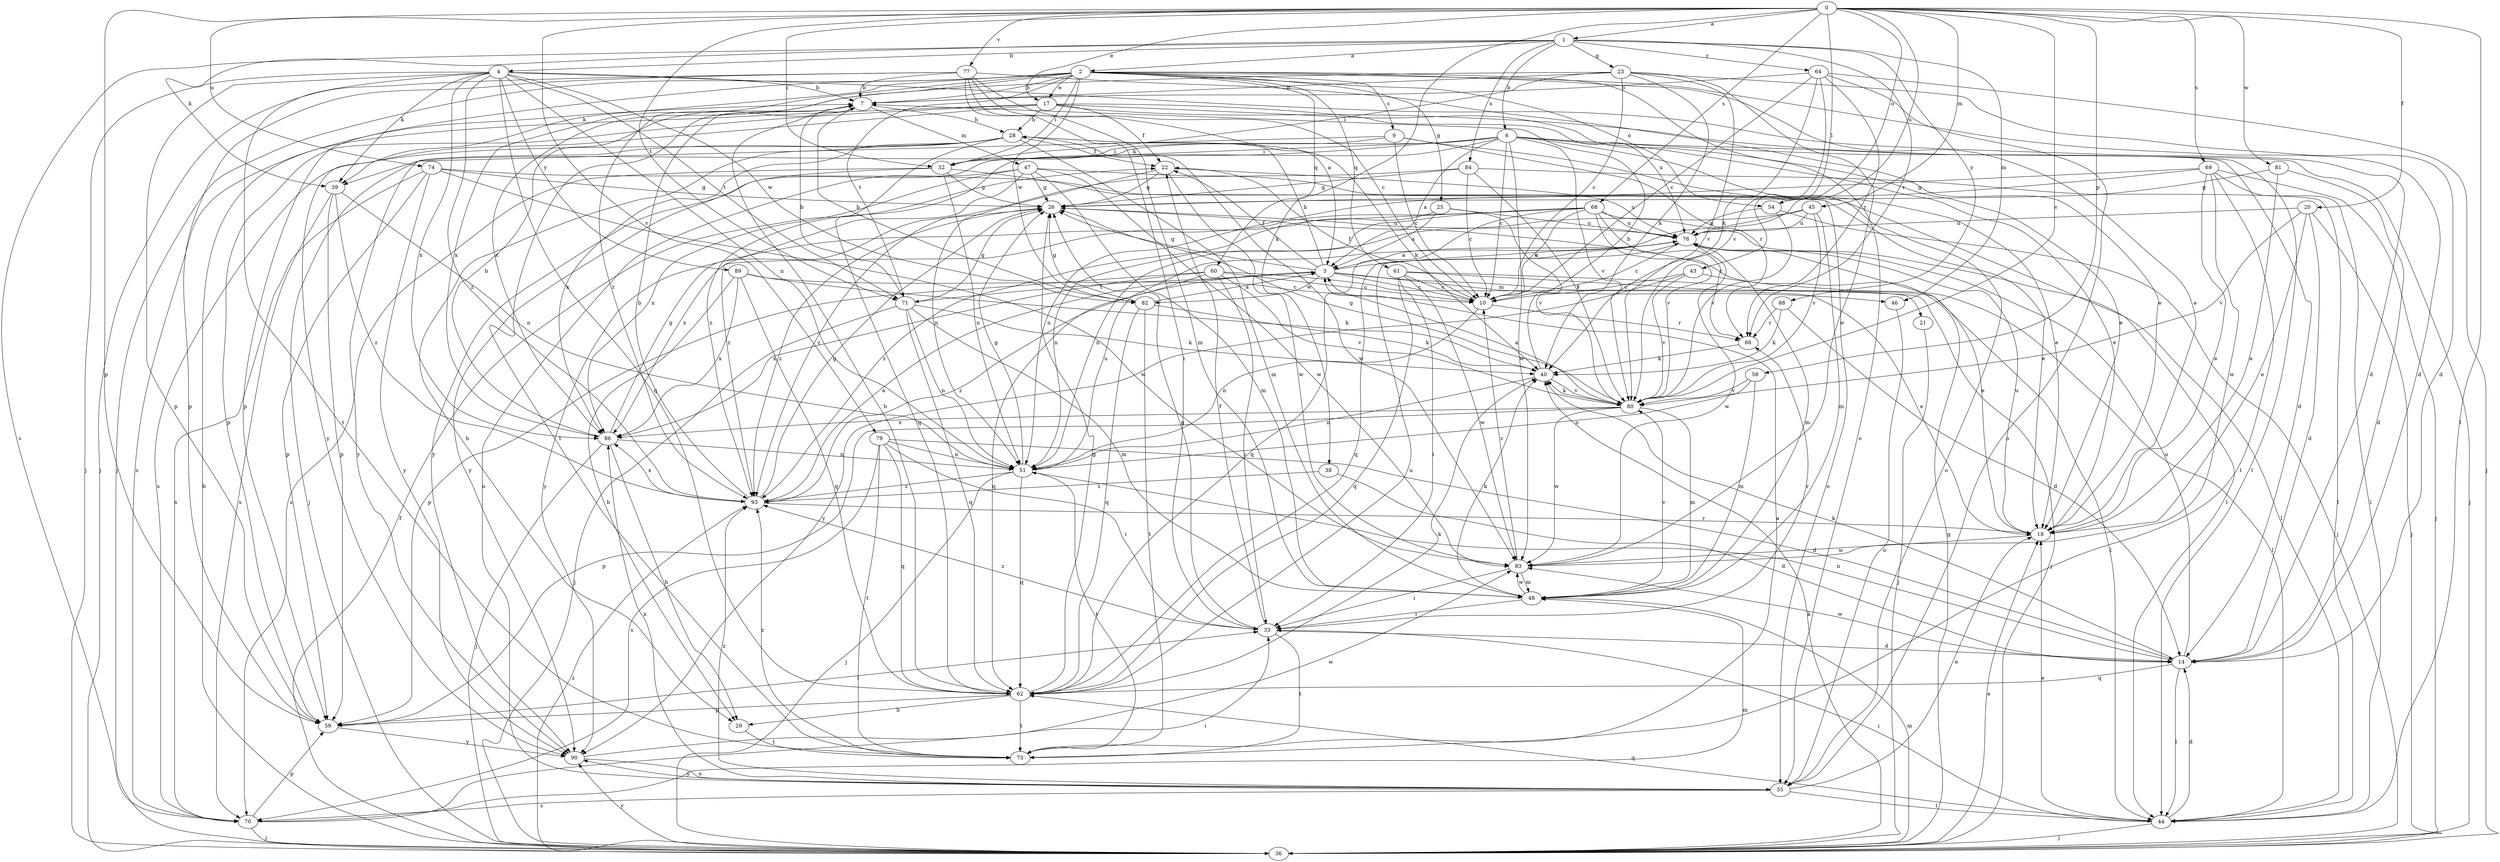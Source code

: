 strict digraph  {
0;
1;
2;
3;
4;
6;
7;
9;
10;
14;
17;
18;
20;
21;
22;
23;
25;
26;
28;
29;
32;
33;
36;
38;
39;
40;
43;
44;
45;
46;
47;
48;
51;
54;
55;
58;
59;
60;
61;
62;
64;
66;
68;
69;
70;
71;
73;
74;
76;
77;
79;
80;
81;
82;
83;
84;
86;
88;
89;
90;
93;
0 -> 1  [label=a];
0 -> 17  [label=e];
0 -> 20  [label=f];
0 -> 32  [label=i];
0 -> 38  [label=k];
0 -> 43  [label=l];
0 -> 44  [label=l];
0 -> 45  [label=m];
0 -> 54  [label=o];
0 -> 58  [label=p];
0 -> 59  [label=p];
0 -> 68  [label=s];
0 -> 69  [label=s];
0 -> 71  [label=t];
0 -> 74  [label=u];
0 -> 76  [label=u];
0 -> 77  [label=v];
0 -> 79  [label=v];
0 -> 80  [label=v];
0 -> 81  [label=w];
1 -> 2  [label=a];
1 -> 4  [label=b];
1 -> 6  [label=b];
1 -> 23  [label=g];
1 -> 39  [label=k];
1 -> 46  [label=m];
1 -> 64  [label=r];
1 -> 66  [label=r];
1 -> 70  [label=s];
1 -> 84  [label=x];
1 -> 88  [label=y];
2 -> 7  [label=b];
2 -> 9  [label=c];
2 -> 14  [label=d];
2 -> 17  [label=e];
2 -> 18  [label=e];
2 -> 25  [label=g];
2 -> 32  [label=i];
2 -> 36  [label=j];
2 -> 39  [label=k];
2 -> 54  [label=o];
2 -> 55  [label=o];
2 -> 59  [label=p];
2 -> 60  [label=q];
2 -> 61  [label=q];
2 -> 71  [label=t];
2 -> 82  [label=w];
2 -> 86  [label=x];
2 -> 93  [label=z];
3 -> 10  [label=c];
3 -> 21  [label=f];
3 -> 22  [label=f];
3 -> 26  [label=g];
3 -> 28  [label=h];
3 -> 46  [label=m];
3 -> 71  [label=t];
3 -> 76  [label=u];
3 -> 82  [label=w];
3 -> 93  [label=z];
4 -> 7  [label=b];
4 -> 14  [label=d];
4 -> 36  [label=j];
4 -> 39  [label=k];
4 -> 51  [label=n];
4 -> 59  [label=p];
4 -> 62  [label=q];
4 -> 71  [label=t];
4 -> 73  [label=t];
4 -> 82  [label=w];
4 -> 86  [label=x];
4 -> 89  [label=y];
4 -> 93  [label=z];
6 -> 3  [label=a];
6 -> 10  [label=c];
6 -> 14  [label=d];
6 -> 18  [label=e];
6 -> 32  [label=i];
6 -> 36  [label=j];
6 -> 39  [label=k];
6 -> 55  [label=o];
6 -> 80  [label=v];
6 -> 83  [label=w];
6 -> 90  [label=y];
6 -> 93  [label=z];
7 -> 28  [label=h];
7 -> 47  [label=m];
7 -> 73  [label=t];
9 -> 10  [label=c];
9 -> 18  [label=e];
9 -> 32  [label=i];
9 -> 36  [label=j];
9 -> 66  [label=r];
10 -> 22  [label=f];
10 -> 51  [label=n];
10 -> 66  [label=r];
14 -> 40  [label=k];
14 -> 44  [label=l];
14 -> 51  [label=n];
14 -> 62  [label=q];
14 -> 76  [label=u];
14 -> 83  [label=w];
17 -> 18  [label=e];
17 -> 22  [label=f];
17 -> 28  [label=h];
17 -> 44  [label=l];
17 -> 59  [label=p];
17 -> 70  [label=s];
17 -> 76  [label=u];
17 -> 90  [label=y];
18 -> 76  [label=u];
18 -> 83  [label=w];
20 -> 14  [label=d];
20 -> 18  [label=e];
20 -> 36  [label=j];
20 -> 76  [label=u];
20 -> 80  [label=v];
21 -> 36  [label=j];
22 -> 26  [label=g];
22 -> 51  [label=n];
22 -> 76  [label=u];
22 -> 83  [label=w];
23 -> 7  [label=b];
23 -> 10  [label=c];
23 -> 14  [label=d];
23 -> 32  [label=i];
23 -> 40  [label=k];
23 -> 80  [label=v];
23 -> 83  [label=w];
23 -> 86  [label=x];
25 -> 3  [label=a];
25 -> 51  [label=n];
25 -> 76  [label=u];
25 -> 80  [label=v];
26 -> 76  [label=u];
26 -> 93  [label=z];
28 -> 22  [label=f];
28 -> 29  [label=h];
28 -> 40  [label=k];
28 -> 48  [label=m];
28 -> 62  [label=q];
28 -> 70  [label=s];
28 -> 83  [label=w];
28 -> 86  [label=x];
28 -> 90  [label=y];
29 -> 73  [label=t];
32 -> 26  [label=g];
32 -> 51  [label=n];
32 -> 55  [label=o];
32 -> 70  [label=s];
32 -> 90  [label=y];
33 -> 14  [label=d];
33 -> 22  [label=f];
33 -> 26  [label=g];
33 -> 66  [label=r];
33 -> 73  [label=t];
33 -> 93  [label=z];
36 -> 7  [label=b];
36 -> 18  [label=e];
36 -> 22  [label=f];
36 -> 26  [label=g];
36 -> 40  [label=k];
36 -> 48  [label=m];
36 -> 90  [label=y];
36 -> 93  [label=z];
38 -> 14  [label=d];
38 -> 93  [label=z];
39 -> 51  [label=n];
39 -> 59  [label=p];
39 -> 70  [label=s];
39 -> 93  [label=z];
40 -> 7  [label=b];
40 -> 51  [label=n];
40 -> 80  [label=v];
43 -> 10  [label=c];
43 -> 44  [label=l];
43 -> 80  [label=v];
43 -> 90  [label=y];
44 -> 14  [label=d];
44 -> 18  [label=e];
44 -> 33  [label=i];
44 -> 36  [label=j];
44 -> 62  [label=q];
45 -> 48  [label=m];
45 -> 51  [label=n];
45 -> 62  [label=q];
45 -> 76  [label=u];
45 -> 80  [label=v];
46 -> 55  [label=o];
47 -> 26  [label=g];
47 -> 44  [label=l];
47 -> 48  [label=m];
47 -> 55  [label=o];
47 -> 83  [label=w];
47 -> 86  [label=x];
47 -> 93  [label=z];
48 -> 33  [label=i];
48 -> 40  [label=k];
48 -> 80  [label=v];
48 -> 83  [label=w];
51 -> 26  [label=g];
51 -> 36  [label=j];
51 -> 62  [label=q];
51 -> 73  [label=t];
51 -> 76  [label=u];
51 -> 93  [label=z];
54 -> 36  [label=j];
54 -> 76  [label=u];
54 -> 80  [label=v];
55 -> 18  [label=e];
55 -> 44  [label=l];
55 -> 70  [label=s];
55 -> 86  [label=x];
55 -> 90  [label=y];
55 -> 93  [label=z];
58 -> 48  [label=m];
58 -> 51  [label=n];
58 -> 80  [label=v];
59 -> 33  [label=i];
59 -> 90  [label=y];
60 -> 10  [label=c];
60 -> 18  [label=e];
60 -> 33  [label=i];
60 -> 59  [label=p];
60 -> 62  [label=q];
60 -> 80  [label=v];
60 -> 86  [label=x];
61 -> 10  [label=c];
61 -> 33  [label=i];
61 -> 36  [label=j];
61 -> 44  [label=l];
61 -> 62  [label=q];
61 -> 83  [label=w];
62 -> 7  [label=b];
62 -> 26  [label=g];
62 -> 29  [label=h];
62 -> 40  [label=k];
62 -> 59  [label=p];
62 -> 73  [label=t];
62 -> 76  [label=u];
64 -> 7  [label=b];
64 -> 10  [label=c];
64 -> 36  [label=j];
64 -> 40  [label=k];
64 -> 55  [label=o];
64 -> 66  [label=r];
64 -> 80  [label=v];
66 -> 40  [label=k];
68 -> 10  [label=c];
68 -> 44  [label=l];
68 -> 62  [label=q];
68 -> 66  [label=r];
68 -> 76  [label=u];
68 -> 80  [label=v];
68 -> 86  [label=x];
68 -> 90  [label=y];
68 -> 93  [label=z];
69 -> 18  [label=e];
69 -> 26  [label=g];
69 -> 36  [label=j];
69 -> 44  [label=l];
69 -> 51  [label=n];
69 -> 73  [label=t];
69 -> 83  [label=w];
70 -> 33  [label=i];
70 -> 36  [label=j];
70 -> 48  [label=m];
70 -> 59  [label=p];
71 -> 7  [label=b];
71 -> 26  [label=g];
71 -> 36  [label=j];
71 -> 40  [label=k];
71 -> 48  [label=m];
71 -> 51  [label=n];
71 -> 62  [label=q];
73 -> 3  [label=a];
73 -> 93  [label=z];
74 -> 18  [label=e];
74 -> 26  [label=g];
74 -> 59  [label=p];
74 -> 70  [label=s];
74 -> 83  [label=w];
74 -> 90  [label=y];
76 -> 3  [label=a];
76 -> 10  [label=c];
76 -> 18  [label=e];
76 -> 48  [label=m];
76 -> 83  [label=w];
77 -> 3  [label=a];
77 -> 7  [label=b];
77 -> 10  [label=c];
77 -> 18  [label=e];
77 -> 33  [label=i];
77 -> 36  [label=j];
77 -> 48  [label=m];
77 -> 59  [label=p];
79 -> 14  [label=d];
79 -> 33  [label=i];
79 -> 51  [label=n];
79 -> 62  [label=q];
79 -> 70  [label=s];
79 -> 73  [label=t];
80 -> 3  [label=a];
80 -> 26  [label=g];
80 -> 40  [label=k];
80 -> 48  [label=m];
80 -> 59  [label=p];
80 -> 83  [label=w];
80 -> 86  [label=x];
81 -> 14  [label=d];
81 -> 18  [label=e];
81 -> 26  [label=g];
82 -> 3  [label=a];
82 -> 7  [label=b];
82 -> 26  [label=g];
82 -> 40  [label=k];
82 -> 62  [label=q];
82 -> 73  [label=t];
83 -> 10  [label=c];
83 -> 33  [label=i];
83 -> 48  [label=m];
84 -> 10  [label=c];
84 -> 26  [label=g];
84 -> 44  [label=l];
84 -> 80  [label=v];
84 -> 93  [label=z];
86 -> 7  [label=b];
86 -> 26  [label=g];
86 -> 29  [label=h];
86 -> 36  [label=j];
86 -> 51  [label=n];
88 -> 14  [label=d];
88 -> 40  [label=k];
88 -> 66  [label=r];
89 -> 10  [label=c];
89 -> 29  [label=h];
89 -> 40  [label=k];
89 -> 62  [label=q];
89 -> 86  [label=x];
90 -> 55  [label=o];
90 -> 83  [label=w];
93 -> 3  [label=a];
93 -> 7  [label=b];
93 -> 26  [label=g];
93 -> 86  [label=x];
93 -> 18  [label=r];
}
